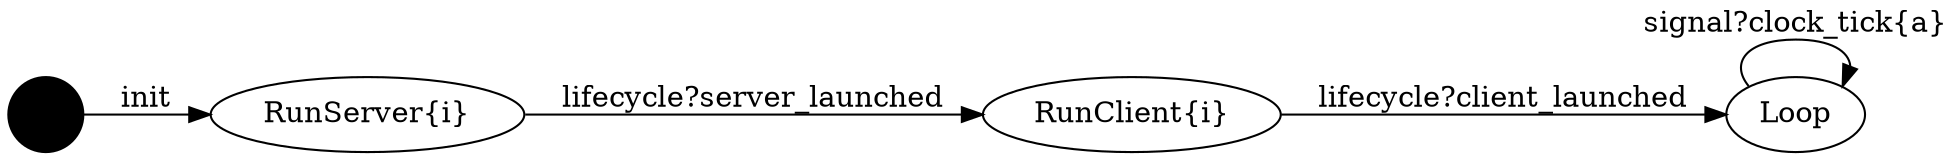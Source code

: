 digraph finite_state_machine {
	rankdir=LR;
	INIT_STATE [shape=circle label = "", style = filled, color = "black"];
		INIT_STATE -> RunServer [label="init"];
	RunServer [label="RunServer{i}", shape = ellipse];
		RunServer -> RunClient [label="lifecycle?server_launched"];
	RunClient [label="RunClient{i}", shape = ellipse];
		RunClient -> Loop [label="lifecycle?client_launched"];
	Loop [label="Loop", shape = ellipse];
		Loop -> Loop [label="signal?clock_tick{a}"];
}
